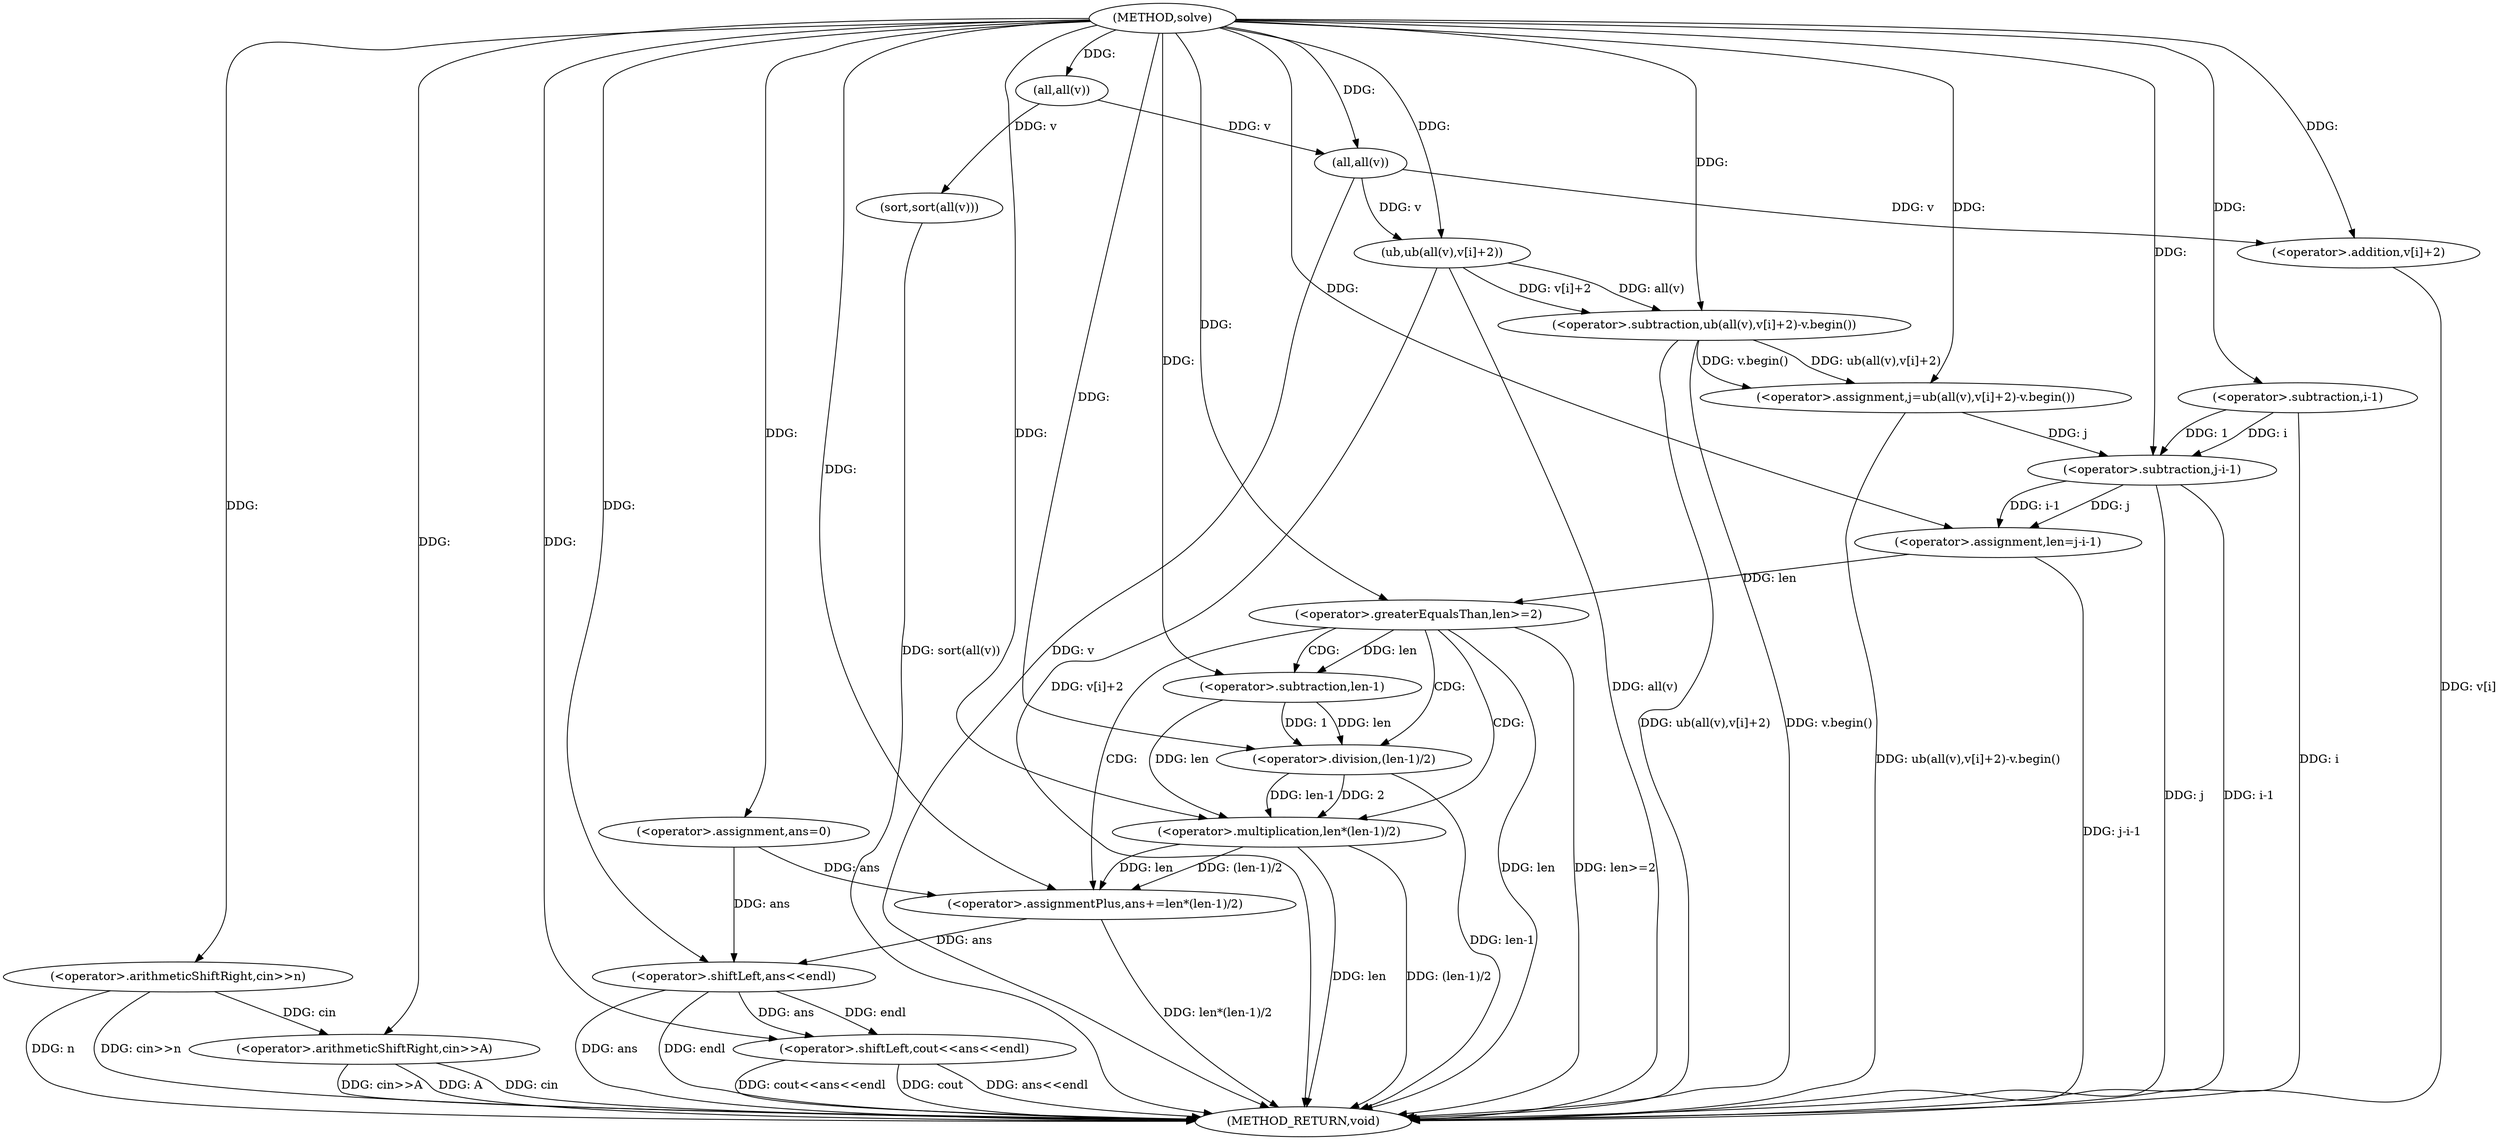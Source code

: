 digraph "solve" {  
"1000748" [label = "(METHOD,solve)" ]
"1000806" [label = "(METHOD_RETURN,void)" ]
"1000751" [label = "(<operator>.arithmeticShiftRight,cin>>n)" ]
"1000756" [label = "(<operator>.arithmeticShiftRight,cin>>A)" ]
"1000759" [label = "(sort,sort(all(v)))" ]
"1000763" [label = "(<operator>.assignment,ans=0)" ]
"1000801" [label = "(<operator>.shiftLeft,cout<<ans<<endl)" ]
"1000768" [label = "(<operator>.assignment,j=ub(all(v),v[i]+2)-v.begin())" ]
"1000781" [label = "(<operator>.assignment,len=j-i-1)" ]
"1000760" [label = "(all,all(v))" ]
"1000789" [label = "(<operator>.greaterEqualsThan,len>=2)" ]
"1000792" [label = "(<operator>.assignmentPlus,ans+=len*(len-1)/2)" ]
"1000803" [label = "(<operator>.shiftLeft,ans<<endl)" ]
"1000770" [label = "(<operator>.subtraction,ub(all(v),v[i]+2)-v.begin())" ]
"1000783" [label = "(<operator>.subtraction,j-i-1)" ]
"1000771" [label = "(ub,ub(all(v),v[i]+2))" ]
"1000785" [label = "(<operator>.subtraction,i-1)" ]
"1000794" [label = "(<operator>.multiplication,len*(len-1)/2)" ]
"1000772" [label = "(all,all(v))" ]
"1000774" [label = "(<operator>.addition,v[i]+2)" ]
"1000796" [label = "(<operator>.division,(len-1)/2)" ]
"1000797" [label = "(<operator>.subtraction,len-1)" ]
  "1000751" -> "1000806"  [ label = "DDG: n"] 
  "1000751" -> "1000806"  [ label = "DDG: cin>>n"] 
  "1000756" -> "1000806"  [ label = "DDG: cin"] 
  "1000756" -> "1000806"  [ label = "DDG: cin>>A"] 
  "1000759" -> "1000806"  [ label = "DDG: sort(all(v))"] 
  "1000772" -> "1000806"  [ label = "DDG: v"] 
  "1000771" -> "1000806"  [ label = "DDG: all(v)"] 
  "1000774" -> "1000806"  [ label = "DDG: v[i]"] 
  "1000771" -> "1000806"  [ label = "DDG: v[i]+2"] 
  "1000770" -> "1000806"  [ label = "DDG: ub(all(v),v[i]+2)"] 
  "1000770" -> "1000806"  [ label = "DDG: v.begin()"] 
  "1000768" -> "1000806"  [ label = "DDG: ub(all(v),v[i]+2)-v.begin()"] 
  "1000783" -> "1000806"  [ label = "DDG: j"] 
  "1000785" -> "1000806"  [ label = "DDG: i"] 
  "1000783" -> "1000806"  [ label = "DDG: i-1"] 
  "1000781" -> "1000806"  [ label = "DDG: j-i-1"] 
  "1000789" -> "1000806"  [ label = "DDG: len"] 
  "1000789" -> "1000806"  [ label = "DDG: len>=2"] 
  "1000794" -> "1000806"  [ label = "DDG: len"] 
  "1000796" -> "1000806"  [ label = "DDG: len-1"] 
  "1000794" -> "1000806"  [ label = "DDG: (len-1)/2"] 
  "1000792" -> "1000806"  [ label = "DDG: len*(len-1)/2"] 
  "1000803" -> "1000806"  [ label = "DDG: ans"] 
  "1000801" -> "1000806"  [ label = "DDG: ans<<endl"] 
  "1000801" -> "1000806"  [ label = "DDG: cout<<ans<<endl"] 
  "1000803" -> "1000806"  [ label = "DDG: endl"] 
  "1000801" -> "1000806"  [ label = "DDG: cout"] 
  "1000756" -> "1000806"  [ label = "DDG: A"] 
  "1000748" -> "1000763"  [ label = "DDG: "] 
  "1000748" -> "1000751"  [ label = "DDG: "] 
  "1000751" -> "1000756"  [ label = "DDG: cin"] 
  "1000748" -> "1000756"  [ label = "DDG: "] 
  "1000760" -> "1000759"  [ label = "DDG: v"] 
  "1000770" -> "1000768"  [ label = "DDG: ub(all(v),v[i]+2)"] 
  "1000770" -> "1000768"  [ label = "DDG: v.begin()"] 
  "1000783" -> "1000781"  [ label = "DDG: j"] 
  "1000783" -> "1000781"  [ label = "DDG: i-1"] 
  "1000748" -> "1000801"  [ label = "DDG: "] 
  "1000803" -> "1000801"  [ label = "DDG: endl"] 
  "1000803" -> "1000801"  [ label = "DDG: ans"] 
  "1000748" -> "1000760"  [ label = "DDG: "] 
  "1000748" -> "1000768"  [ label = "DDG: "] 
  "1000748" -> "1000781"  [ label = "DDG: "] 
  "1000794" -> "1000792"  [ label = "DDG: (len-1)/2"] 
  "1000794" -> "1000792"  [ label = "DDG: len"] 
  "1000763" -> "1000803"  [ label = "DDG: ans"] 
  "1000792" -> "1000803"  [ label = "DDG: ans"] 
  "1000748" -> "1000803"  [ label = "DDG: "] 
  "1000771" -> "1000770"  [ label = "DDG: v[i]+2"] 
  "1000771" -> "1000770"  [ label = "DDG: all(v)"] 
  "1000748" -> "1000770"  [ label = "DDG: "] 
  "1000768" -> "1000783"  [ label = "DDG: j"] 
  "1000748" -> "1000783"  [ label = "DDG: "] 
  "1000785" -> "1000783"  [ label = "DDG: 1"] 
  "1000785" -> "1000783"  [ label = "DDG: i"] 
  "1000781" -> "1000789"  [ label = "DDG: len"] 
  "1000748" -> "1000789"  [ label = "DDG: "] 
  "1000763" -> "1000792"  [ label = "DDG: ans"] 
  "1000748" -> "1000792"  [ label = "DDG: "] 
  "1000772" -> "1000771"  [ label = "DDG: v"] 
  "1000748" -> "1000771"  [ label = "DDG: "] 
  "1000748" -> "1000785"  [ label = "DDG: "] 
  "1000797" -> "1000794"  [ label = "DDG: len"] 
  "1000748" -> "1000794"  [ label = "DDG: "] 
  "1000796" -> "1000794"  [ label = "DDG: len-1"] 
  "1000796" -> "1000794"  [ label = "DDG: 2"] 
  "1000760" -> "1000772"  [ label = "DDG: v"] 
  "1000748" -> "1000772"  [ label = "DDG: "] 
  "1000772" -> "1000774"  [ label = "DDG: v"] 
  "1000748" -> "1000774"  [ label = "DDG: "] 
  "1000797" -> "1000796"  [ label = "DDG: len"] 
  "1000797" -> "1000796"  [ label = "DDG: 1"] 
  "1000748" -> "1000796"  [ label = "DDG: "] 
  "1000789" -> "1000797"  [ label = "DDG: len"] 
  "1000748" -> "1000797"  [ label = "DDG: "] 
  "1000789" -> "1000792"  [ label = "CDG: "] 
  "1000789" -> "1000796"  [ label = "CDG: "] 
  "1000789" -> "1000797"  [ label = "CDG: "] 
  "1000789" -> "1000794"  [ label = "CDG: "] 
}
